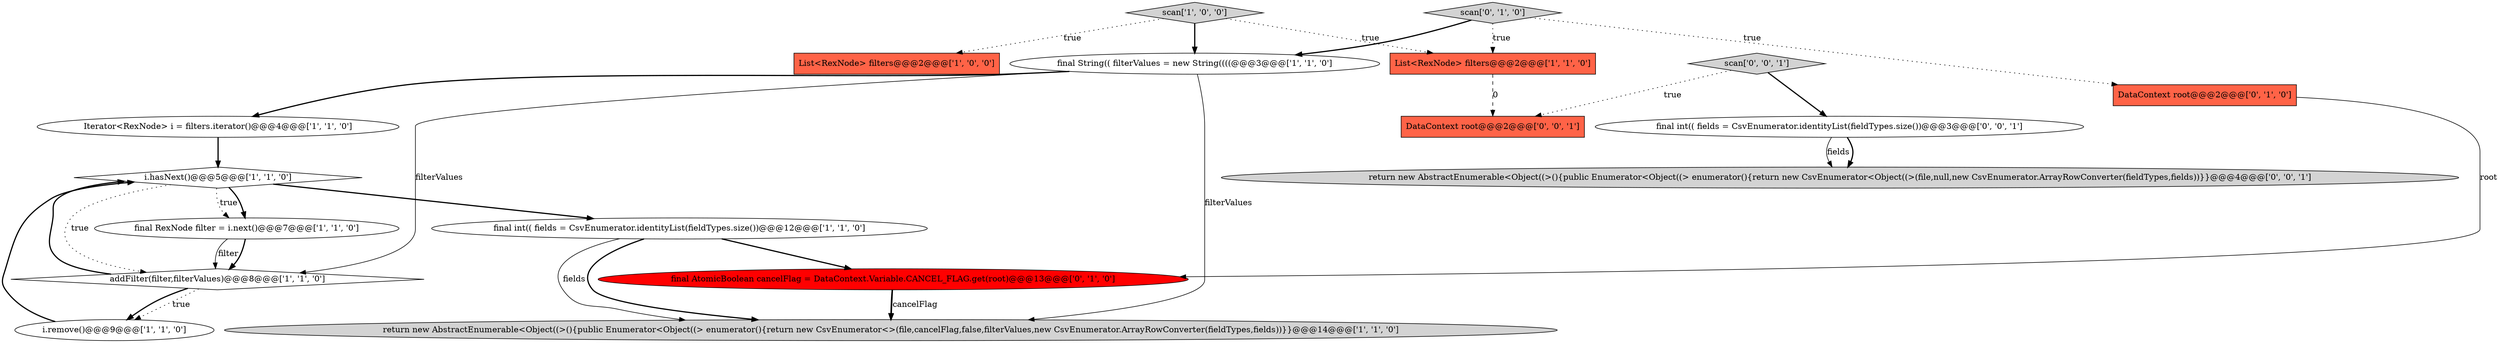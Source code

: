 digraph {
12 [style = filled, label = "final AtomicBoolean cancelFlag = DataContext.Variable.CANCEL_FLAG.get(root)@@@13@@@['0', '1', '0']", fillcolor = red, shape = ellipse image = "AAA1AAABBB2BBB"];
6 [style = filled, label = "i.remove()@@@9@@@['1', '1', '0']", fillcolor = white, shape = ellipse image = "AAA0AAABBB1BBB"];
10 [style = filled, label = "i.hasNext()@@@5@@@['1', '1', '0']", fillcolor = white, shape = diamond image = "AAA0AAABBB1BBB"];
14 [style = filled, label = "DataContext root@@@2@@@['0', '0', '1']", fillcolor = tomato, shape = box image = "AAA0AAABBB3BBB"];
1 [style = filled, label = "Iterator<RexNode> i = filters.iterator()@@@4@@@['1', '1', '0']", fillcolor = white, shape = ellipse image = "AAA0AAABBB1BBB"];
15 [style = filled, label = "return new AbstractEnumerable<Object((>(){public Enumerator<Object((> enumerator(){return new CsvEnumerator<Object((>(file,null,new CsvEnumerator.ArrayRowConverter(fieldTypes,fields))}}@@@4@@@['0', '0', '1']", fillcolor = lightgray, shape = ellipse image = "AAA0AAABBB3BBB"];
16 [style = filled, label = "final int(( fields = CsvEnumerator.identityList(fieldTypes.size())@@@3@@@['0', '0', '1']", fillcolor = white, shape = ellipse image = "AAA0AAABBB3BBB"];
2 [style = filled, label = "return new AbstractEnumerable<Object((>(){public Enumerator<Object((> enumerator(){return new CsvEnumerator<>(file,cancelFlag,false,filterValues,new CsvEnumerator.ArrayRowConverter(fieldTypes,fields))}}@@@14@@@['1', '1', '0']", fillcolor = lightgray, shape = ellipse image = "AAA0AAABBB1BBB"];
4 [style = filled, label = "List<RexNode> filters@@@2@@@['1', '0', '0']", fillcolor = tomato, shape = box image = "AAA0AAABBB1BBB"];
8 [style = filled, label = "List<RexNode> filters@@@2@@@['1', '1', '0']", fillcolor = tomato, shape = box image = "AAA0AAABBB1BBB"];
9 [style = filled, label = "addFilter(filter,filterValues)@@@8@@@['1', '1', '0']", fillcolor = white, shape = diamond image = "AAA0AAABBB1BBB"];
7 [style = filled, label = "scan['1', '0', '0']", fillcolor = lightgray, shape = diamond image = "AAA0AAABBB1BBB"];
11 [style = filled, label = "DataContext root@@@2@@@['0', '1', '0']", fillcolor = tomato, shape = box image = "AAA0AAABBB2BBB"];
0 [style = filled, label = "final String(( filterValues = new String((((@@@3@@@['1', '1', '0']", fillcolor = white, shape = ellipse image = "AAA0AAABBB1BBB"];
5 [style = filled, label = "final int(( fields = CsvEnumerator.identityList(fieldTypes.size())@@@12@@@['1', '1', '0']", fillcolor = white, shape = ellipse image = "AAA0AAABBB1BBB"];
3 [style = filled, label = "final RexNode filter = i.next()@@@7@@@['1', '1', '0']", fillcolor = white, shape = ellipse image = "AAA0AAABBB1BBB"];
17 [style = filled, label = "scan['0', '0', '1']", fillcolor = lightgray, shape = diamond image = "AAA0AAABBB3BBB"];
13 [style = filled, label = "scan['0', '1', '0']", fillcolor = lightgray, shape = diamond image = "AAA0AAABBB2BBB"];
16->15 [style = bold, label=""];
0->9 [style = solid, label="filterValues"];
12->2 [style = solid, label="cancelFlag"];
11->12 [style = solid, label="root"];
17->14 [style = dotted, label="true"];
10->3 [style = dotted, label="true"];
10->3 [style = bold, label=""];
7->0 [style = bold, label=""];
3->9 [style = solid, label="filter"];
9->10 [style = bold, label=""];
8->14 [style = dashed, label="0"];
10->9 [style = dotted, label="true"];
9->6 [style = dotted, label="true"];
16->15 [style = solid, label="fields"];
9->6 [style = bold, label=""];
3->9 [style = bold, label=""];
5->2 [style = bold, label=""];
12->2 [style = bold, label=""];
10->5 [style = bold, label=""];
5->12 [style = bold, label=""];
13->8 [style = dotted, label="true"];
0->1 [style = bold, label=""];
6->10 [style = bold, label=""];
7->4 [style = dotted, label="true"];
13->11 [style = dotted, label="true"];
7->8 [style = dotted, label="true"];
1->10 [style = bold, label=""];
0->2 [style = solid, label="filterValues"];
5->2 [style = solid, label="fields"];
17->16 [style = bold, label=""];
13->0 [style = bold, label=""];
}
